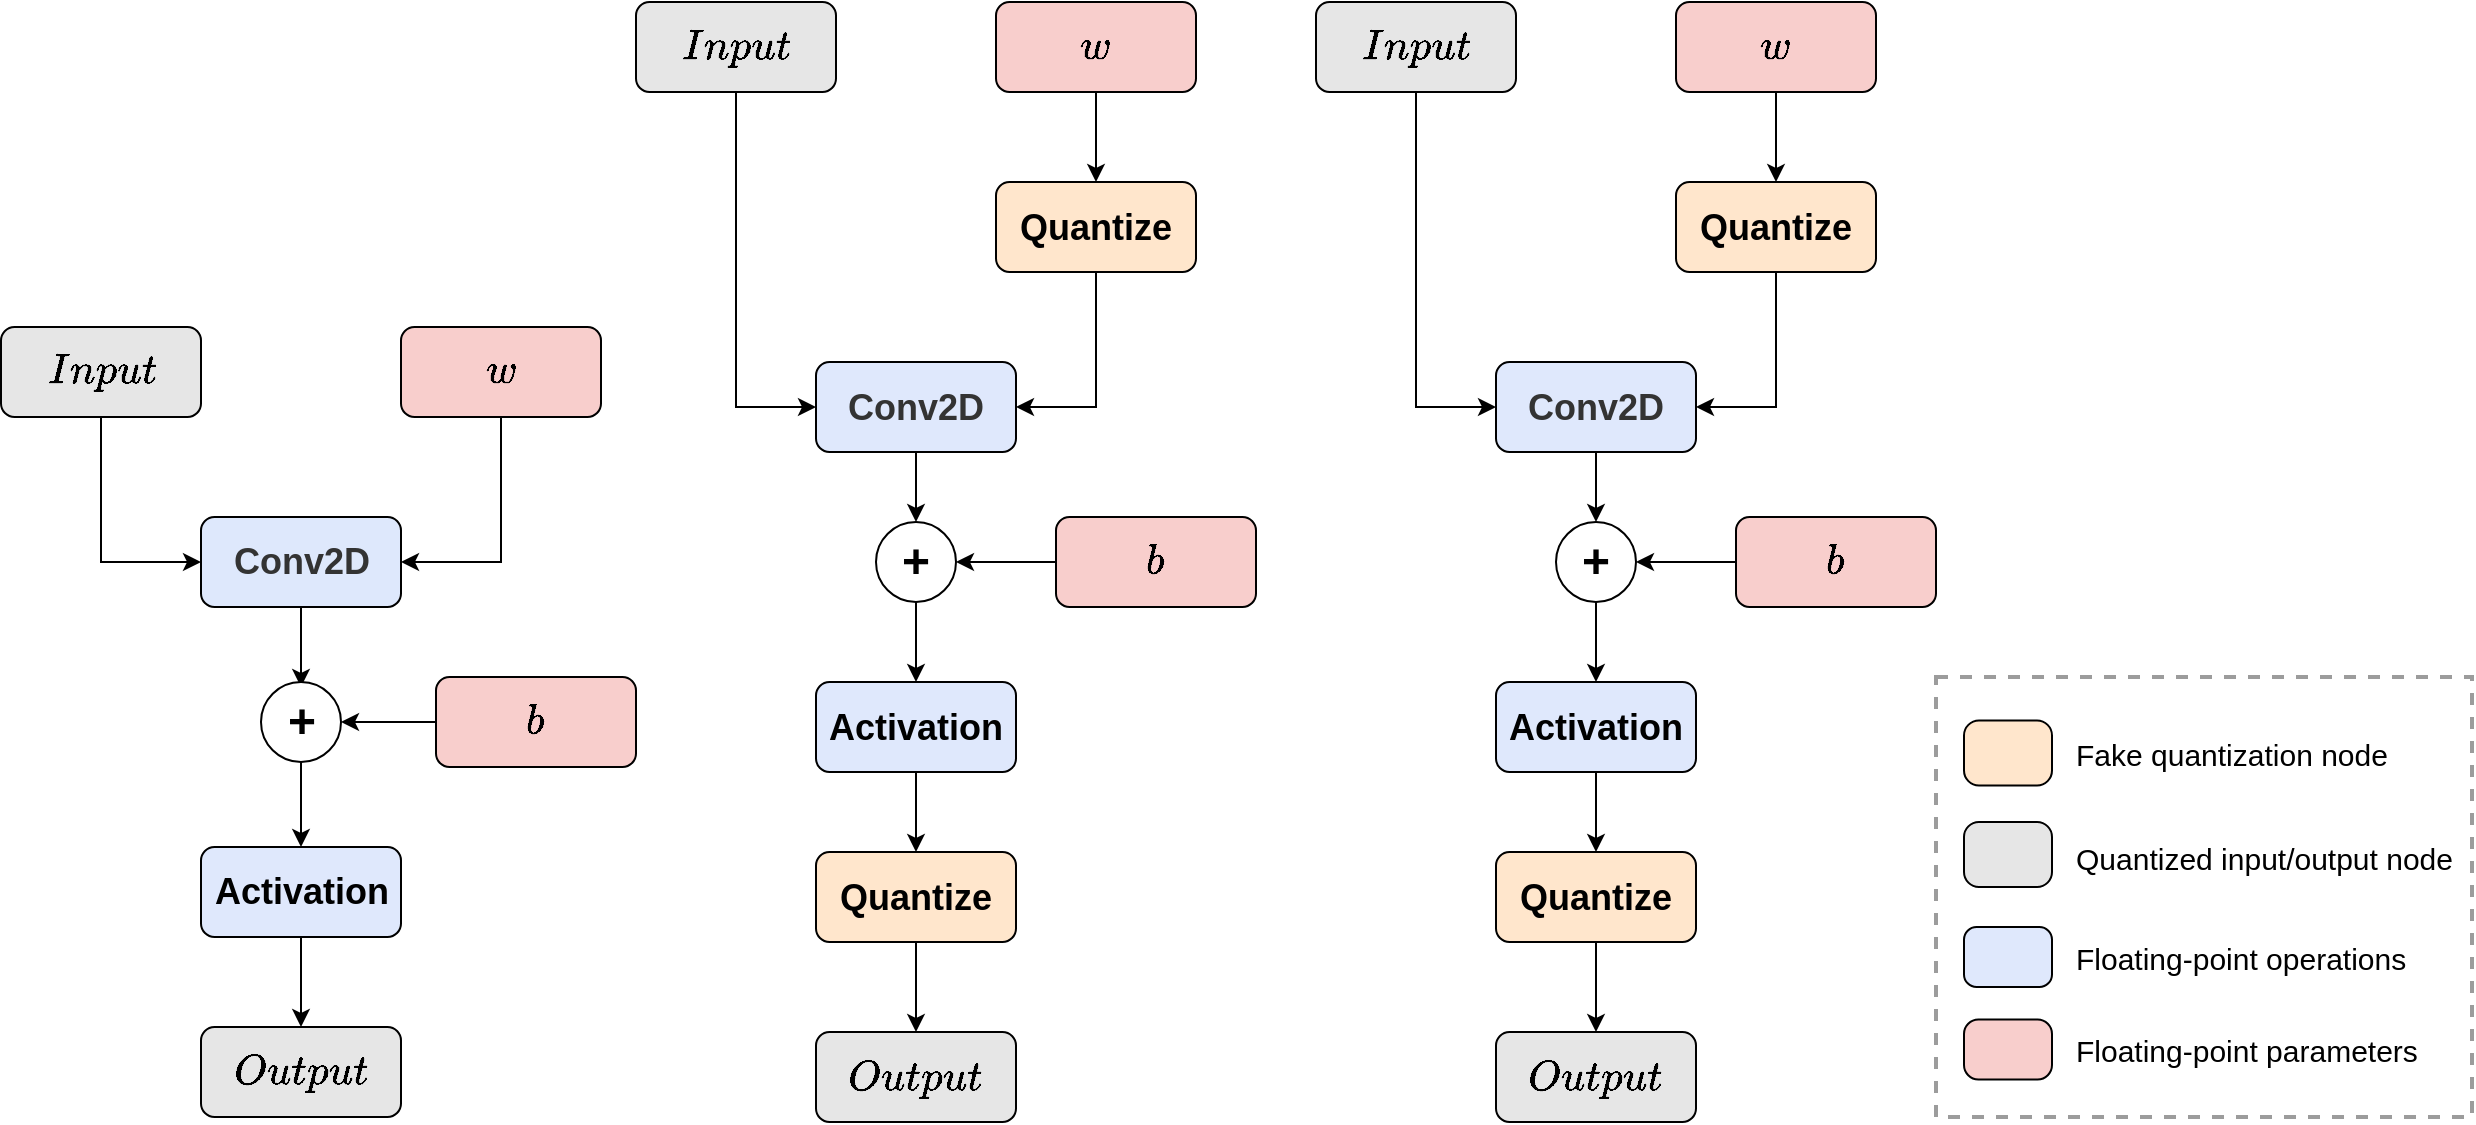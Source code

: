 <mxfile version="24.7.17" pages="3">
  <diagram name="Trang-1" id="mQSTmGKFa3K6hvDLOO5k">
    <mxGraphModel dx="662" dy="2002" grid="1" gridSize="10" guides="1" tooltips="1" connect="1" arrows="1" fold="1" page="1" pageScale="1" pageWidth="827" pageHeight="1169" math="1" shadow="0">
      <root>
        <mxCell id="0" />
        <mxCell id="1" parent="0" />
        <mxCell id="B541YuZkEUXCNfZ42pwl-1" style="edgeStyle=orthogonalEdgeStyle;rounded=0;orthogonalLoop=1;jettySize=auto;html=1;exitX=0.5;exitY=1;exitDx=0;exitDy=0;entryX=0;entryY=0.5;entryDx=0;entryDy=0;" parent="1" source="B541YuZkEUXCNfZ42pwl-2" target="B541YuZkEUXCNfZ42pwl-6" edge="1">
          <mxGeometry relative="1" as="geometry" />
        </mxCell>
        <mxCell id="B541YuZkEUXCNfZ42pwl-2" value="&lt;font style=&quot;font-size: 18px;&quot;&gt;&lt;b style=&quot;&quot;&gt;$$Input$$&lt;/b&gt;&lt;/font&gt;" style="rounded=1;whiteSpace=wrap;html=1;fillColor=#e6e6e6;strokeColor=default;fillStyle=auto;" parent="1" vertex="1">
          <mxGeometry x="1392.5" y="162.5" width="100" height="45" as="geometry" />
        </mxCell>
        <mxCell id="ODlzQm2pFSI_qhij2ZNG-2" style="edgeStyle=orthogonalEdgeStyle;rounded=0;orthogonalLoop=1;jettySize=auto;html=1;entryX=1;entryY=0.5;entryDx=0;entryDy=0;" parent="1" source="B541YuZkEUXCNfZ42pwl-4" target="ODlzQm2pFSI_qhij2ZNG-5" edge="1">
          <mxGeometry relative="1" as="geometry">
            <mxPoint x="1592.5" y="365" as="targetPoint" />
          </mxGeometry>
        </mxCell>
        <mxCell id="B541YuZkEUXCNfZ42pwl-4" value="&lt;font style=&quot;font-size: 18px;&quot;&gt;&lt;b style=&quot;&quot;&gt;$$b$$&lt;/b&gt;&lt;/font&gt;" style="rounded=1;whiteSpace=wrap;html=1;fillColor=#f8cecc;strokeColor=default;" parent="1" vertex="1">
          <mxGeometry x="1610" y="337.5" width="100" height="45" as="geometry" />
        </mxCell>
        <mxCell id="ODlzQm2pFSI_qhij2ZNG-4" style="edgeStyle=orthogonalEdgeStyle;rounded=0;orthogonalLoop=1;jettySize=auto;html=1;entryX=0.5;entryY=0;entryDx=0;entryDy=0;" parent="1" source="B541YuZkEUXCNfZ42pwl-6" edge="1">
          <mxGeometry relative="1" as="geometry">
            <mxPoint x="1542.5" y="342.5" as="targetPoint" />
          </mxGeometry>
        </mxCell>
        <mxCell id="B541YuZkEUXCNfZ42pwl-6" value="&lt;font style=&quot;font-size: 18px;&quot;&gt;&lt;b style=&quot;font-size: 18px;&quot;&gt;Conv2D&lt;/b&gt;&lt;/font&gt;" style="rounded=1;whiteSpace=wrap;html=1;fillColor=#dee8fc;fontColor=#333333;strokeColor=default;fontSize=18;" parent="1" vertex="1">
          <mxGeometry x="1492.5" y="257.5" width="100" height="45" as="geometry" />
        </mxCell>
        <mxCell id="B541YuZkEUXCNfZ42pwl-11" style="edgeStyle=orthogonalEdgeStyle;rounded=0;orthogonalLoop=1;jettySize=auto;html=1;exitX=0.5;exitY=1;exitDx=0;exitDy=0;entryX=0.5;entryY=0;entryDx=0;entryDy=0;" parent="1" source="ODlzQm2pFSI_qhij2ZNG-5" target="B541YuZkEUXCNfZ42pwl-13" edge="1">
          <mxGeometry relative="1" as="geometry">
            <mxPoint x="1542.5" y="387.5" as="sourcePoint" />
          </mxGeometry>
        </mxCell>
        <mxCell id="HYiGwvtY5jAzs9Cz53yO-7" style="edgeStyle=orthogonalEdgeStyle;rounded=0;orthogonalLoop=1;jettySize=auto;html=1;entryX=0.5;entryY=0;entryDx=0;entryDy=0;" parent="1" source="B541YuZkEUXCNfZ42pwl-13" target="HYiGwvtY5jAzs9Cz53yO-6" edge="1">
          <mxGeometry relative="1" as="geometry" />
        </mxCell>
        <mxCell id="B541YuZkEUXCNfZ42pwl-13" value="&lt;font style=&quot;font-size: 18px;&quot;&gt;&lt;b style=&quot;&quot;&gt;Activation&lt;/b&gt;&lt;/font&gt;" style="rounded=1;whiteSpace=wrap;html=1;fillColor=#dfe8fc;strokeColor=default;" parent="1" vertex="1">
          <mxGeometry x="1492.5" y="422.5" width="100" height="45" as="geometry" />
        </mxCell>
        <mxCell id="ODlzQm2pFSI_qhij2ZNG-3" style="edgeStyle=orthogonalEdgeStyle;rounded=0;orthogonalLoop=1;jettySize=auto;html=1;entryX=1;entryY=0.5;entryDx=0;entryDy=0;exitX=0.5;exitY=1;exitDx=0;exitDy=0;" parent="1" source="ODlzQm2pFSI_qhij2ZNG-1" target="B541YuZkEUXCNfZ42pwl-6" edge="1">
          <mxGeometry relative="1" as="geometry">
            <mxPoint x="1740" y="252.5" as="sourcePoint" />
          </mxGeometry>
        </mxCell>
        <mxCell id="ODlzQm2pFSI_qhij2ZNG-1" value="&lt;font style=&quot;font-size: 18px;&quot;&gt;&lt;b style=&quot;font-size: 18px;&quot;&gt;$$w$$&lt;/b&gt;&lt;/font&gt;" style="rounded=1;whiteSpace=wrap;html=1;fillColor=#f8cecc;strokeColor=default;fontSize=18;" parent="1" vertex="1">
          <mxGeometry x="1592.5" y="162.5" width="100" height="45" as="geometry" />
        </mxCell>
        <mxCell id="ODlzQm2pFSI_qhij2ZNG-5" value="&lt;font style=&quot;font-size: 24px;&quot;&gt;&lt;b&gt;+&lt;/b&gt;&lt;/font&gt;" style="ellipse;whiteSpace=wrap;html=1;aspect=fixed;" parent="1" vertex="1">
          <mxGeometry x="1522.5" y="340" width="40" height="40" as="geometry" />
        </mxCell>
        <mxCell id="ODlzQm2pFSI_qhij2ZNG-6" style="edgeStyle=orthogonalEdgeStyle;rounded=0;orthogonalLoop=1;jettySize=auto;html=1;exitX=0.5;exitY=1;exitDx=0;exitDy=0;entryX=0;entryY=0.5;entryDx=0;entryDy=0;" parent="1" source="ODlzQm2pFSI_qhij2ZNG-7" target="ODlzQm2pFSI_qhij2ZNG-18" edge="1">
          <mxGeometry relative="1" as="geometry">
            <mxPoint x="1786.5" y="182.5" as="targetPoint" />
          </mxGeometry>
        </mxCell>
        <mxCell id="ODlzQm2pFSI_qhij2ZNG-7" value="&lt;font style=&quot;font-size: 18px;&quot;&gt;&lt;b style=&quot;&quot;&gt;$$Input$$&lt;/b&gt;&lt;/font&gt;" style="rounded=1;whiteSpace=wrap;html=1;fillColor=#e6e6e6;strokeColor=default;fillStyle=auto;" parent="1" vertex="1">
          <mxGeometry x="1710" width="100" height="45" as="geometry" />
        </mxCell>
        <mxCell id="ODlzQm2pFSI_qhij2ZNG-20" style="edgeStyle=orthogonalEdgeStyle;rounded=0;orthogonalLoop=1;jettySize=auto;html=1;entryX=0.5;entryY=0;entryDx=0;entryDy=0;" parent="1" source="ODlzQm2pFSI_qhij2ZNG-15" target="ODlzQm2pFSI_qhij2ZNG-17" edge="1">
          <mxGeometry relative="1" as="geometry" />
        </mxCell>
        <mxCell id="ODlzQm2pFSI_qhij2ZNG-15" value="&lt;font style=&quot;font-size: 18px;&quot;&gt;&lt;b style=&quot;font-size: 18px;&quot;&gt;$$w$$&lt;/b&gt;&lt;/font&gt;" style="rounded=1;whiteSpace=wrap;html=1;fillColor=#f8cecc;strokeColor=default;fontSize=18;" parent="1" vertex="1">
          <mxGeometry x="1890" width="100" height="45" as="geometry" />
        </mxCell>
        <mxCell id="ODlzQm2pFSI_qhij2ZNG-19" style="edgeStyle=orthogonalEdgeStyle;rounded=0;orthogonalLoop=1;jettySize=auto;html=1;entryX=1;entryY=0.5;entryDx=0;entryDy=0;exitX=0.5;exitY=1;exitDx=0;exitDy=0;" parent="1" source="ODlzQm2pFSI_qhij2ZNG-17" target="ODlzQm2pFSI_qhij2ZNG-18" edge="1">
          <mxGeometry relative="1" as="geometry">
            <mxPoint x="1990" y="230" as="sourcePoint" />
          </mxGeometry>
        </mxCell>
        <mxCell id="ODlzQm2pFSI_qhij2ZNG-17" value="&lt;font style=&quot;font-size: 18px;&quot;&gt;&lt;b style=&quot;&quot;&gt;Quantize&lt;/b&gt;&lt;/font&gt;" style="rounded=1;whiteSpace=wrap;html=1;fillColor=#ffe6cc;strokeColor=default;" parent="1" vertex="1">
          <mxGeometry x="1890" y="90" width="100" height="45" as="geometry" />
        </mxCell>
        <mxCell id="yyQcOYLkuWjMmnciM_Pz-1" style="edgeStyle=orthogonalEdgeStyle;rounded=0;orthogonalLoop=1;jettySize=auto;html=1;entryX=0.5;entryY=0;entryDx=0;entryDy=0;" edge="1" parent="1" source="ODlzQm2pFSI_qhij2ZNG-18" target="HYiGwvtY5jAzs9Cz53yO-2">
          <mxGeometry relative="1" as="geometry" />
        </mxCell>
        <mxCell id="ODlzQm2pFSI_qhij2ZNG-18" value="&lt;font style=&quot;font-size: 18px;&quot;&gt;&lt;b style=&quot;font-size: 18px;&quot;&gt;Conv2D&lt;/b&gt;&lt;/font&gt;" style="rounded=1;whiteSpace=wrap;html=1;fillColor=#dfe8fc;fontColor=#333333;strokeColor=default;fontSize=18;" parent="1" vertex="1">
          <mxGeometry x="1800" y="180" width="100" height="45" as="geometry" />
        </mxCell>
        <mxCell id="yyQcOYLkuWjMmnciM_Pz-5" style="edgeStyle=orthogonalEdgeStyle;rounded=0;orthogonalLoop=1;jettySize=auto;html=1;entryX=1;entryY=0.5;entryDx=0;entryDy=0;" edge="1" parent="1" source="HYiGwvtY5jAzs9Cz53yO-1" target="HYiGwvtY5jAzs9Cz53yO-2">
          <mxGeometry relative="1" as="geometry" />
        </mxCell>
        <mxCell id="HYiGwvtY5jAzs9Cz53yO-1" value="&lt;font style=&quot;font-size: 18px;&quot;&gt;&lt;b style=&quot;&quot;&gt;$$b$$&lt;/b&gt;&lt;/font&gt;" style="rounded=1;whiteSpace=wrap;html=1;fillColor=#f8cecc;strokeColor=default;" parent="1" vertex="1">
          <mxGeometry x="1920" y="257.5" width="100" height="45" as="geometry" />
        </mxCell>
        <mxCell id="HYiGwvtY5jAzs9Cz53yO-9" style="edgeStyle=orthogonalEdgeStyle;rounded=0;orthogonalLoop=1;jettySize=auto;html=1;" parent="1" source="HYiGwvtY5jAzs9Cz53yO-2" target="HYiGwvtY5jAzs9Cz53yO-8" edge="1">
          <mxGeometry relative="1" as="geometry" />
        </mxCell>
        <mxCell id="HYiGwvtY5jAzs9Cz53yO-2" value="&lt;font style=&quot;font-size: 24px;&quot;&gt;&lt;b&gt;+&lt;/b&gt;&lt;/font&gt;" style="ellipse;whiteSpace=wrap;html=1;aspect=fixed;" parent="1" vertex="1">
          <mxGeometry x="1830" y="260" width="40" height="40" as="geometry" />
        </mxCell>
        <mxCell id="HYiGwvtY5jAzs9Cz53yO-6" value="&lt;font style=&quot;font-size: 18px;&quot;&gt;&lt;b style=&quot;&quot;&gt;$$Output$$&lt;/b&gt;&lt;/font&gt;" style="rounded=1;whiteSpace=wrap;html=1;fillColor=#e6e6e6;" parent="1" vertex="1">
          <mxGeometry x="1492.5" y="512.5" width="100" height="45" as="geometry" />
        </mxCell>
        <mxCell id="HYiGwvtY5jAzs9Cz53yO-11" style="edgeStyle=orthogonalEdgeStyle;rounded=0;orthogonalLoop=1;jettySize=auto;html=1;entryX=0.5;entryY=0;entryDx=0;entryDy=0;" parent="1" source="HYiGwvtY5jAzs9Cz53yO-8" target="HYiGwvtY5jAzs9Cz53yO-15" edge="1">
          <mxGeometry relative="1" as="geometry">
            <mxPoint x="1850" y="420" as="targetPoint" />
          </mxGeometry>
        </mxCell>
        <mxCell id="HYiGwvtY5jAzs9Cz53yO-8" value="&lt;font style=&quot;font-size: 18px;&quot;&gt;&lt;b style=&quot;&quot;&gt;Activation&lt;/b&gt;&lt;/font&gt;" style="rounded=1;whiteSpace=wrap;html=1;fillColor=#dfe8fc;strokeColor=default;" parent="1" vertex="1">
          <mxGeometry x="1800" y="340" width="100" height="45" as="geometry" />
        </mxCell>
        <mxCell id="HYiGwvtY5jAzs9Cz53yO-16" style="edgeStyle=orthogonalEdgeStyle;rounded=0;orthogonalLoop=1;jettySize=auto;html=1;entryX=0.5;entryY=0;entryDx=0;entryDy=0;" parent="1" source="HYiGwvtY5jAzs9Cz53yO-15" target="HYiGwvtY5jAzs9Cz53yO-26" edge="1">
          <mxGeometry relative="1" as="geometry">
            <mxPoint x="1850.0" y="510" as="targetPoint" />
          </mxGeometry>
        </mxCell>
        <mxCell id="HYiGwvtY5jAzs9Cz53yO-15" value="&lt;font style=&quot;font-size: 18px;&quot;&gt;&lt;b style=&quot;&quot;&gt;Quantize&lt;/b&gt;&lt;/font&gt;" style="rounded=1;whiteSpace=wrap;html=1;fillColor=#ffe6cc;strokeColor=default;" parent="1" vertex="1">
          <mxGeometry x="1800" y="425" width="100" height="45" as="geometry" />
        </mxCell>
        <mxCell id="HYiGwvtY5jAzs9Cz53yO-17" value="" style="rounded=0;whiteSpace=wrap;html=1;strokeWidth=2;dashed=1;strokeColor=#9C9C9C;" parent="1" vertex="1">
          <mxGeometry x="2360" y="337.5" width="268" height="220" as="geometry" />
        </mxCell>
        <mxCell id="HYiGwvtY5jAzs9Cz53yO-22" value="" style="rounded=1;whiteSpace=wrap;html=1;fillColor=#f8cecc;strokeColor=default;arcSize=24;" parent="1" vertex="1">
          <mxGeometry x="2374" y="508.75" width="44" height="30" as="geometry" />
        </mxCell>
        <mxCell id="HYiGwvtY5jAzs9Cz53yO-23" value="" style="rounded=1;whiteSpace=wrap;html=1;fillColor=#dfe8fc;strokeColor=default;arcSize=21;" parent="1" vertex="1">
          <mxGeometry x="2374" y="462.5" width="44" height="30" as="geometry" />
        </mxCell>
        <mxCell id="HYiGwvtY5jAzs9Cz53yO-24" value="" style="rounded=1;whiteSpace=wrap;html=1;fillColor=#e6e6e6;arcSize=23;" parent="1" vertex="1">
          <mxGeometry x="2374" y="410" width="44" height="32.5" as="geometry" />
        </mxCell>
        <mxCell id="HYiGwvtY5jAzs9Cz53yO-25" value="" style="rounded=1;whiteSpace=wrap;html=1;fillColor=#ffe6cc;strokeColor=default;arcSize=23;" parent="1" vertex="1">
          <mxGeometry x="2374" y="359.25" width="44" height="32.5" as="geometry" />
        </mxCell>
        <mxCell id="HYiGwvtY5jAzs9Cz53yO-26" value="&lt;font style=&quot;font-size: 18px;&quot;&gt;&lt;b style=&quot;&quot;&gt;$$Output$$&lt;/b&gt;&lt;/font&gt;" style="rounded=1;whiteSpace=wrap;html=1;fillColor=#e6e6e6;" parent="1" vertex="1">
          <mxGeometry x="1800" y="515" width="100" height="45" as="geometry" />
        </mxCell>
        <mxCell id="HYiGwvtY5jAzs9Cz53yO-28" value="&lt;font style=&quot;font-size: 15px;&quot;&gt;Fake quantization node&lt;/font&gt;" style="text;html=1;align=left;verticalAlign=middle;whiteSpace=wrap;rounded=0;" parent="1" vertex="1">
          <mxGeometry x="2428" y="360.5" width="198" height="30" as="geometry" />
        </mxCell>
        <mxCell id="HYiGwvtY5jAzs9Cz53yO-29" value="&lt;font style=&quot;font-size: 15px;&quot;&gt;Quantized input/output node&lt;/font&gt;" style="text;html=1;align=left;verticalAlign=middle;whiteSpace=wrap;rounded=0;" parent="1" vertex="1">
          <mxGeometry x="2428" y="412.5" width="198" height="30" as="geometry" />
        </mxCell>
        <mxCell id="HYiGwvtY5jAzs9Cz53yO-30" value="&lt;font style=&quot;font-size: 15px;&quot;&gt;Floating-point operations&lt;/font&gt;" style="text;html=1;align=left;verticalAlign=middle;whiteSpace=wrap;rounded=0;" parent="1" vertex="1">
          <mxGeometry x="2428" y="462.5" width="198" height="30" as="geometry" />
        </mxCell>
        <mxCell id="HYiGwvtY5jAzs9Cz53yO-31" value="&lt;font style=&quot;font-size: 15px;&quot;&gt;Floating-point parameters&lt;/font&gt;" style="text;html=1;align=left;verticalAlign=middle;whiteSpace=wrap;rounded=0;" parent="1" vertex="1">
          <mxGeometry x="2428" y="508.75" width="198" height="30" as="geometry" />
        </mxCell>
        <mxCell id="yyQcOYLkuWjMmnciM_Pz-6" style="edgeStyle=orthogonalEdgeStyle;rounded=0;orthogonalLoop=1;jettySize=auto;html=1;exitX=0.5;exitY=1;exitDx=0;exitDy=0;entryX=0;entryY=0.5;entryDx=0;entryDy=0;" edge="1" parent="1" source="yyQcOYLkuWjMmnciM_Pz-7" target="yyQcOYLkuWjMmnciM_Pz-13">
          <mxGeometry relative="1" as="geometry">
            <mxPoint x="2126.5" y="182.5" as="targetPoint" />
          </mxGeometry>
        </mxCell>
        <mxCell id="yyQcOYLkuWjMmnciM_Pz-7" value="&lt;font style=&quot;font-size: 18px;&quot;&gt;&lt;b style=&quot;&quot;&gt;$$Input$$&lt;/b&gt;&lt;/font&gt;" style="rounded=1;whiteSpace=wrap;html=1;fillColor=#e6e6e6;strokeColor=default;fillStyle=auto;" vertex="1" parent="1">
          <mxGeometry x="2050" width="100" height="45" as="geometry" />
        </mxCell>
        <mxCell id="yyQcOYLkuWjMmnciM_Pz-8" style="edgeStyle=orthogonalEdgeStyle;rounded=0;orthogonalLoop=1;jettySize=auto;html=1;entryX=0.5;entryY=0;entryDx=0;entryDy=0;" edge="1" parent="1" source="yyQcOYLkuWjMmnciM_Pz-9" target="yyQcOYLkuWjMmnciM_Pz-11">
          <mxGeometry relative="1" as="geometry" />
        </mxCell>
        <mxCell id="yyQcOYLkuWjMmnciM_Pz-9" value="&lt;font style=&quot;font-size: 18px;&quot;&gt;&lt;b style=&quot;font-size: 18px;&quot;&gt;$$w$$&lt;/b&gt;&lt;/font&gt;" style="rounded=1;whiteSpace=wrap;html=1;fillColor=#f8cecc;strokeColor=default;fontSize=18;" vertex="1" parent="1">
          <mxGeometry x="2230" width="100" height="45" as="geometry" />
        </mxCell>
        <mxCell id="yyQcOYLkuWjMmnciM_Pz-10" style="edgeStyle=orthogonalEdgeStyle;rounded=0;orthogonalLoop=1;jettySize=auto;html=1;entryX=1;entryY=0.5;entryDx=0;entryDy=0;exitX=0.5;exitY=1;exitDx=0;exitDy=0;" edge="1" parent="1" source="yyQcOYLkuWjMmnciM_Pz-11" target="yyQcOYLkuWjMmnciM_Pz-13">
          <mxGeometry relative="1" as="geometry">
            <mxPoint x="2330" y="230" as="sourcePoint" />
          </mxGeometry>
        </mxCell>
        <mxCell id="yyQcOYLkuWjMmnciM_Pz-11" value="&lt;font style=&quot;font-size: 18px;&quot;&gt;&lt;b style=&quot;&quot;&gt;Quantize&lt;/b&gt;&lt;/font&gt;" style="rounded=1;whiteSpace=wrap;html=1;fillColor=#ffe6cc;strokeColor=default;" vertex="1" parent="1">
          <mxGeometry x="2230" y="90" width="100" height="45" as="geometry" />
        </mxCell>
        <mxCell id="yyQcOYLkuWjMmnciM_Pz-12" style="edgeStyle=orthogonalEdgeStyle;rounded=0;orthogonalLoop=1;jettySize=auto;html=1;entryX=0.5;entryY=0;entryDx=0;entryDy=0;" edge="1" parent="1" source="yyQcOYLkuWjMmnciM_Pz-13" target="yyQcOYLkuWjMmnciM_Pz-17">
          <mxGeometry relative="1" as="geometry" />
        </mxCell>
        <mxCell id="yyQcOYLkuWjMmnciM_Pz-13" value="&lt;font style=&quot;font-size: 18px;&quot;&gt;&lt;b style=&quot;font-size: 18px;&quot;&gt;Conv2D&lt;/b&gt;&lt;/font&gt;" style="rounded=1;whiteSpace=wrap;html=1;fillColor=#dfe8fc;fontColor=#333333;strokeColor=default;fontSize=18;" vertex="1" parent="1">
          <mxGeometry x="2140" y="180" width="100" height="45" as="geometry" />
        </mxCell>
        <mxCell id="yyQcOYLkuWjMmnciM_Pz-14" style="edgeStyle=orthogonalEdgeStyle;rounded=0;orthogonalLoop=1;jettySize=auto;html=1;entryX=1;entryY=0.5;entryDx=0;entryDy=0;" edge="1" parent="1" source="yyQcOYLkuWjMmnciM_Pz-15" target="yyQcOYLkuWjMmnciM_Pz-17">
          <mxGeometry relative="1" as="geometry" />
        </mxCell>
        <mxCell id="yyQcOYLkuWjMmnciM_Pz-15" value="&lt;font style=&quot;font-size: 18px;&quot;&gt;&lt;b style=&quot;&quot;&gt;$$b$$&lt;/b&gt;&lt;/font&gt;" style="rounded=1;whiteSpace=wrap;html=1;fillColor=#f8cecc;strokeColor=default;" vertex="1" parent="1">
          <mxGeometry x="2260" y="257.5" width="100" height="45" as="geometry" />
        </mxCell>
        <mxCell id="yyQcOYLkuWjMmnciM_Pz-16" style="edgeStyle=orthogonalEdgeStyle;rounded=0;orthogonalLoop=1;jettySize=auto;html=1;" edge="1" parent="1" source="yyQcOYLkuWjMmnciM_Pz-17" target="yyQcOYLkuWjMmnciM_Pz-19">
          <mxGeometry relative="1" as="geometry" />
        </mxCell>
        <mxCell id="yyQcOYLkuWjMmnciM_Pz-17" value="&lt;font style=&quot;font-size: 24px;&quot;&gt;&lt;b&gt;+&lt;/b&gt;&lt;/font&gt;" style="ellipse;whiteSpace=wrap;html=1;aspect=fixed;" vertex="1" parent="1">
          <mxGeometry x="2170" y="260" width="40" height="40" as="geometry" />
        </mxCell>
        <mxCell id="yyQcOYLkuWjMmnciM_Pz-18" style="edgeStyle=orthogonalEdgeStyle;rounded=0;orthogonalLoop=1;jettySize=auto;html=1;entryX=0.5;entryY=0;entryDx=0;entryDy=0;" edge="1" parent="1" source="yyQcOYLkuWjMmnciM_Pz-19" target="yyQcOYLkuWjMmnciM_Pz-21">
          <mxGeometry relative="1" as="geometry">
            <mxPoint x="2190" y="420" as="targetPoint" />
          </mxGeometry>
        </mxCell>
        <mxCell id="yyQcOYLkuWjMmnciM_Pz-19" value="&lt;font style=&quot;font-size: 18px;&quot;&gt;&lt;b style=&quot;&quot;&gt;Activation&lt;/b&gt;&lt;/font&gt;" style="rounded=1;whiteSpace=wrap;html=1;fillColor=#dfe8fc;strokeColor=default;" vertex="1" parent="1">
          <mxGeometry x="2140" y="340" width="100" height="45" as="geometry" />
        </mxCell>
        <mxCell id="yyQcOYLkuWjMmnciM_Pz-20" style="edgeStyle=orthogonalEdgeStyle;rounded=0;orthogonalLoop=1;jettySize=auto;html=1;entryX=0.5;entryY=0;entryDx=0;entryDy=0;" edge="1" parent="1" source="yyQcOYLkuWjMmnciM_Pz-21" target="yyQcOYLkuWjMmnciM_Pz-22">
          <mxGeometry relative="1" as="geometry">
            <mxPoint x="2190" y="510" as="targetPoint" />
          </mxGeometry>
        </mxCell>
        <mxCell id="yyQcOYLkuWjMmnciM_Pz-21" value="&lt;font style=&quot;font-size: 18px;&quot;&gt;&lt;b style=&quot;&quot;&gt;Quantize&lt;/b&gt;&lt;/font&gt;" style="rounded=1;whiteSpace=wrap;html=1;fillColor=#ffe6cc;strokeColor=default;" vertex="1" parent="1">
          <mxGeometry x="2140" y="425" width="100" height="45" as="geometry" />
        </mxCell>
        <mxCell id="yyQcOYLkuWjMmnciM_Pz-22" value="&lt;font style=&quot;font-size: 18px;&quot;&gt;&lt;b style=&quot;&quot;&gt;$$Output$$&lt;/b&gt;&lt;/font&gt;" style="rounded=1;whiteSpace=wrap;html=1;fillColor=#e6e6e6;" vertex="1" parent="1">
          <mxGeometry x="2140" y="515" width="100" height="45" as="geometry" />
        </mxCell>
      </root>
    </mxGraphModel>
  </diagram>
  <diagram id="jeKjxFqBLcCtOtR5zGVu" name="Page-2">
    <mxGraphModel dx="192" dy="583" grid="1" gridSize="10" guides="1" tooltips="1" connect="1" arrows="1" fold="1" page="1" pageScale="1" pageWidth="850" pageHeight="1100" math="1" shadow="0">
      <root>
        <mxCell id="0" />
        <mxCell id="1" parent="0" />
        <mxCell id="RKzKLhZImWJ3u_-ny9YQ-43" value="" style="rounded=0;whiteSpace=wrap;html=1;dashed=1;strokeWidth=1.5;" parent="1" vertex="1">
          <mxGeometry x="1006" y="639" width="670" height="50" as="geometry" />
        </mxCell>
        <mxCell id="RKzKLhZImWJ3u_-ny9YQ-14" value="" style="rounded=1;whiteSpace=wrap;html=1;fillColor=#dce8fc;strokeColor=#000000;" parent="1" vertex="1">
          <mxGeometry x="1026" y="235" width="150" height="215" as="geometry" />
        </mxCell>
        <mxCell id="RKzKLhZImWJ3u_-ny9YQ-8" style="edgeStyle=orthogonalEdgeStyle;rounded=0;orthogonalLoop=1;jettySize=auto;html=1;exitX=0.5;exitY=1;exitDx=0;exitDy=0;entryX=0.5;entryY=0;entryDx=0;entryDy=0;" parent="1" source="RKzKLhZImWJ3u_-ny9YQ-1" target="RKzKLhZImWJ3u_-ny9YQ-2" edge="1">
          <mxGeometry relative="1" as="geometry" />
        </mxCell>
        <mxCell id="RKzKLhZImWJ3u_-ny9YQ-1" value="&lt;font style=&quot;font-size: 18px;&quot;&gt;&lt;b style=&quot;&quot;&gt;$$Input_1$$&lt;/b&gt;&lt;/font&gt;" style="rounded=1;whiteSpace=wrap;html=1;fillColor=#e6e6e6;strokeColor=#36393d;" parent="1" vertex="1">
          <mxGeometry x="1056" y="170" width="100" height="45" as="geometry" />
        </mxCell>
        <mxCell id="RKzKLhZImWJ3u_-ny9YQ-9" style="edgeStyle=orthogonalEdgeStyle;rounded=0;orthogonalLoop=1;jettySize=auto;html=1;exitX=0.5;exitY=1;exitDx=0;exitDy=0;entryX=0.5;entryY=0;entryDx=0;entryDy=0;" parent="1" source="RKzKLhZImWJ3u_-ny9YQ-2" target="RKzKLhZImWJ3u_-ny9YQ-3" edge="1">
          <mxGeometry relative="1" as="geometry" />
        </mxCell>
        <mxCell id="RKzKLhZImWJ3u_-ny9YQ-2" value="&lt;font style=&quot;font-size: 18px;&quot;&gt;&lt;b style=&quot;font-size: 18px;&quot;&gt;Conv2D&lt;/b&gt;&lt;/font&gt;" style="rounded=1;whiteSpace=wrap;html=1;fillColor=#f9f7ed;strokeColor=default;fontSize=18;" parent="1" vertex="1">
          <mxGeometry x="1056" y="250" width="100" height="45" as="geometry" />
        </mxCell>
        <mxCell id="RKzKLhZImWJ3u_-ny9YQ-10" style="edgeStyle=orthogonalEdgeStyle;rounded=0;orthogonalLoop=1;jettySize=auto;html=1;exitX=0.5;exitY=1;exitDx=0;exitDy=0;entryX=0.5;entryY=0;entryDx=0;entryDy=0;" parent="1" source="RKzKLhZImWJ3u_-ny9YQ-3" target="RKzKLhZImWJ3u_-ny9YQ-4" edge="1">
          <mxGeometry relative="1" as="geometry" />
        </mxCell>
        <mxCell id="RKzKLhZImWJ3u_-ny9YQ-3" value="&lt;font style=&quot;font-size: 18px;&quot;&gt;&lt;b style=&quot;font-size: 18px;&quot;&gt;BatchNorm&lt;/b&gt;&lt;/font&gt;" style="rounded=1;whiteSpace=wrap;html=1;fillColor=#FFEAE3;strokeColor=default;fontSize=18;" parent="1" vertex="1">
          <mxGeometry x="1056" y="320" width="100" height="45" as="geometry" />
        </mxCell>
        <mxCell id="RKzKLhZImWJ3u_-ny9YQ-46" style="edgeStyle=orthogonalEdgeStyle;rounded=0;orthogonalLoop=1;jettySize=auto;html=1;exitX=0.5;exitY=1;exitDx=0;exitDy=0;entryX=0;entryY=0.5;entryDx=0;entryDy=0;" parent="1" source="RKzKLhZImWJ3u_-ny9YQ-4" target="RKzKLhZImWJ3u_-ny9YQ-44" edge="1">
          <mxGeometry relative="1" as="geometry" />
        </mxCell>
        <mxCell id="RKzKLhZImWJ3u_-ny9YQ-4" value="&lt;font style=&quot;font-size: 18px;&quot;&gt;&lt;b style=&quot;font-size: 18px;&quot;&gt;Relu&lt;/b&gt;&lt;/font&gt;" style="rounded=1;whiteSpace=wrap;html=1;fillColor=#EBFFF8;strokeColor=default;fontSize=18;" parent="1" vertex="1">
          <mxGeometry x="1056" y="390" width="100" height="45" as="geometry" />
        </mxCell>
        <mxCell id="RKzKLhZImWJ3u_-ny9YQ-47" style="edgeStyle=orthogonalEdgeStyle;rounded=0;orthogonalLoop=1;jettySize=auto;html=1;exitX=0.5;exitY=1;exitDx=0;exitDy=0;entryX=1;entryY=0.5;entryDx=0;entryDy=0;" parent="1" source="RKzKLhZImWJ3u_-ny9YQ-7" target="RKzKLhZImWJ3u_-ny9YQ-44" edge="1">
          <mxGeometry relative="1" as="geometry" />
        </mxCell>
        <mxCell id="RKzKLhZImWJ3u_-ny9YQ-7" value="&lt;font style=&quot;font-size: 18px;&quot;&gt;&lt;b style=&quot;&quot;&gt;$$Input_2$$&lt;/b&gt;&lt;/font&gt;" style="rounded=1;whiteSpace=wrap;html=1;fillColor=#e6e6e6;" parent="1" vertex="1">
          <mxGeometry x="1225" y="170" width="100" height="45" as="geometry" />
        </mxCell>
        <mxCell id="RKzKLhZImWJ3u_-ny9YQ-13" value="&lt;font style=&quot;font-size: 18px;&quot;&gt;&lt;b style=&quot;&quot;&gt;$$Output$$&lt;/b&gt;&lt;/font&gt;" style="rounded=1;whiteSpace=wrap;html=1;fillColor=#E6E6E6;strokeColor=default;" parent="1" vertex="1">
          <mxGeometry x="1140" y="550" width="100" height="45" as="geometry" />
        </mxCell>
        <mxCell id="RKzKLhZImWJ3u_-ny9YQ-23" style="edgeStyle=orthogonalEdgeStyle;rounded=0;orthogonalLoop=1;jettySize=auto;html=1;exitX=0.5;exitY=1;exitDx=0;exitDy=0;entryX=0.5;entryY=0;entryDx=0;entryDy=0;" parent="1" source="RKzKLhZImWJ3u_-ny9YQ-15" target="RKzKLhZImWJ3u_-ny9YQ-18" edge="1">
          <mxGeometry relative="1" as="geometry" />
        </mxCell>
        <mxCell id="RKzKLhZImWJ3u_-ny9YQ-15" value="&lt;font style=&quot;font-size: 18px;&quot;&gt;&lt;b style=&quot;&quot;&gt;$$Input_1$$&lt;/b&gt;&lt;/font&gt;" style="rounded=1;whiteSpace=wrap;html=1;fillColor=#e6e6e6;strokeColor=default;fillStyle=auto;" parent="1" vertex="1">
          <mxGeometry x="1406" y="170" width="100" height="45" as="geometry" />
        </mxCell>
        <mxCell id="RKzKLhZImWJ3u_-ny9YQ-25" style="edgeStyle=orthogonalEdgeStyle;rounded=0;orthogonalLoop=1;jettySize=auto;html=1;exitX=0.5;exitY=1;exitDx=0;exitDy=0;entryX=0.5;entryY=0;entryDx=0;entryDy=0;" parent="1" source="RKzKLhZImWJ3u_-ny9YQ-16" target="RKzKLhZImWJ3u_-ny9YQ-20" edge="1">
          <mxGeometry relative="1" as="geometry" />
        </mxCell>
        <mxCell id="RKzKLhZImWJ3u_-ny9YQ-16" value="&lt;font style=&quot;font-size: 18px;&quot;&gt;&lt;b style=&quot;&quot;&gt;$$Input_2$$&lt;/b&gt;&lt;/font&gt;" style="rounded=1;whiteSpace=wrap;html=1;fillColor=#e6e6e6;" parent="1" vertex="1">
          <mxGeometry x="1556" y="170" width="100" height="45" as="geometry" />
        </mxCell>
        <mxCell id="RKzKLhZImWJ3u_-ny9YQ-24" style="edgeStyle=orthogonalEdgeStyle;rounded=0;orthogonalLoop=1;jettySize=auto;html=1;exitX=0.5;exitY=1;exitDx=0;exitDy=0;entryX=0.5;entryY=0;entryDx=0;entryDy=0;" parent="1" source="RKzKLhZImWJ3u_-ny9YQ-18" target="RKzKLhZImWJ3u_-ny9YQ-19" edge="1">
          <mxGeometry relative="1" as="geometry" />
        </mxCell>
        <mxCell id="RKzKLhZImWJ3u_-ny9YQ-18" value="&lt;font style=&quot;font-size: 18px;&quot;&gt;&lt;b style=&quot;font-size: 18px;&quot;&gt;CvBNRelu&lt;/b&gt;&lt;/font&gt;" style="rounded=1;whiteSpace=wrap;html=1;fillColor=#dee8fc;fontColor=#333333;strokeColor=default;fontSize=18;" parent="1" vertex="1">
          <mxGeometry x="1406" y="260" width="100" height="45" as="geometry" />
        </mxCell>
        <mxCell id="AnSSPBnwZAtThqySYZZ1-4" style="edgeStyle=orthogonalEdgeStyle;rounded=0;orthogonalLoop=1;jettySize=auto;html=1;exitX=0.5;exitY=1;exitDx=0;exitDy=0;entryX=0;entryY=0.5;entryDx=0;entryDy=0;" parent="1" source="RKzKLhZImWJ3u_-ny9YQ-19" target="AnSSPBnwZAtThqySYZZ1-1" edge="1">
          <mxGeometry relative="1" as="geometry" />
        </mxCell>
        <mxCell id="RKzKLhZImWJ3u_-ny9YQ-19" value="&lt;font style=&quot;font-size: 18px;&quot;&gt;&lt;b style=&quot;font-size: 18px;&quot;&gt;Quant&lt;/b&gt;&lt;/font&gt;" style="rounded=1;whiteSpace=wrap;html=1;fillColor=#FFDFD1;strokeColor=default;fontSize=18;" parent="1" vertex="1">
          <mxGeometry x="1406" y="340" width="100" height="45" as="geometry" />
        </mxCell>
        <mxCell id="AnSSPBnwZAtThqySYZZ1-5" style="edgeStyle=orthogonalEdgeStyle;rounded=0;orthogonalLoop=1;jettySize=auto;html=1;exitX=0.5;exitY=1;exitDx=0;exitDy=0;entryX=1;entryY=0.5;entryDx=0;entryDy=0;" parent="1" source="RKzKLhZImWJ3u_-ny9YQ-20" target="AnSSPBnwZAtThqySYZZ1-1" edge="1">
          <mxGeometry relative="1" as="geometry" />
        </mxCell>
        <mxCell id="RKzKLhZImWJ3u_-ny9YQ-20" value="&lt;font style=&quot;font-size: 18px;&quot;&gt;&lt;b style=&quot;font-size: 18px;&quot;&gt;Quant&lt;/b&gt;&lt;/font&gt;" style="rounded=1;whiteSpace=wrap;html=1;fillColor=#FFDFD1;strokeColor=default;fontSize=18;" parent="1" vertex="1">
          <mxGeometry x="1556" y="340" width="100" height="45" as="geometry" />
        </mxCell>
        <mxCell id="RKzKLhZImWJ3u_-ny9YQ-32" style="edgeStyle=orthogonalEdgeStyle;rounded=0;orthogonalLoop=1;jettySize=auto;html=1;exitX=0.5;exitY=1;exitDx=0;exitDy=0;entryX=0.5;entryY=0;entryDx=0;entryDy=0;" parent="1" source="RKzKLhZImWJ3u_-ny9YQ-28" target="RKzKLhZImWJ3u_-ny9YQ-31" edge="1">
          <mxGeometry relative="1" as="geometry" />
        </mxCell>
        <mxCell id="RKzKLhZImWJ3u_-ny9YQ-28" value="&lt;font style=&quot;font-size: 18px;&quot;&gt;&lt;b style=&quot;font-size: 18px;&quot;&gt;DeQuant&lt;/b&gt;&lt;/font&gt;" style="rounded=1;whiteSpace=wrap;html=1;fillColor=#FFF6E6;strokeColor=default;fontSize=18;" parent="1" vertex="1">
          <mxGeometry x="1482.5" y="480" width="100" height="45" as="geometry" />
        </mxCell>
        <mxCell id="RKzKLhZImWJ3u_-ny9YQ-31" value="&lt;font style=&quot;font-size: 18px;&quot;&gt;&lt;b style=&quot;&quot;&gt;$$Output$$&lt;/b&gt;&lt;/font&gt;" style="rounded=1;whiteSpace=wrap;html=1;fillColor=#e6e6e6;" parent="1" vertex="1">
          <mxGeometry x="1482.5" y="550" width="100" height="45" as="geometry" />
        </mxCell>
        <mxCell id="RKzKLhZImWJ3u_-ny9YQ-33" value="&lt;font style=&quot;font-size: 14px;&quot;&gt;&lt;b&gt;CvBNRelu&lt;/b&gt;&lt;/font&gt;" style="text;html=1;align=center;verticalAlign=middle;whiteSpace=wrap;rounded=0;rotation=-90;" parent="1" vertex="1">
          <mxGeometry x="1006" y="327.5" width="60" height="30" as="geometry" />
        </mxCell>
        <mxCell id="RKzKLhZImWJ3u_-ny9YQ-34" value="&lt;font style=&quot;font-size: 12px;&quot;&gt;&lt;b style=&quot;&quot;&gt;CvBNRelu&lt;/b&gt;&lt;/font&gt;" style="rounded=1;whiteSpace=wrap;html=1;fillColor=#dee8fc;fontColor=#333333;strokeColor=default;" parent="1" vertex="1">
          <mxGeometry x="1016" y="649" width="70" height="30" as="geometry" />
        </mxCell>
        <mxCell id="RKzKLhZImWJ3u_-ny9YQ-35" value=": Conv + BatchNorm + Relu" style="text;html=1;align=left;verticalAlign=middle;whiteSpace=wrap;rounded=0;fontSize=14;" parent="1" vertex="1">
          <mxGeometry x="1086" y="649" width="180" height="30" as="geometry" />
        </mxCell>
        <mxCell id="RKzKLhZImWJ3u_-ny9YQ-39" value="&lt;font style=&quot;font-size: 12px;&quot;&gt;&lt;b style=&quot;&quot;&gt;Quant&lt;/b&gt;&lt;/font&gt;" style="rounded=1;whiteSpace=wrap;html=1;fillColor=#FFDFD1;strokeColor=default;" parent="1" vertex="1">
          <mxGeometry x="1263" y="649" width="60" height="30" as="geometry" />
        </mxCell>
        <mxCell id="RKzKLhZImWJ3u_-ny9YQ-40" value=": Quantizer Operator" style="text;html=1;align=left;verticalAlign=middle;whiteSpace=wrap;rounded=0;fontSize=14;" parent="1" vertex="1">
          <mxGeometry x="1323" y="649" width="143" height="30" as="geometry" />
        </mxCell>
        <mxCell id="RKzKLhZImWJ3u_-ny9YQ-41" value="&lt;font style=&quot;font-size: 12px;&quot;&gt;&lt;b style=&quot;&quot;&gt;DeQuant&lt;/b&gt;&lt;/font&gt;" style="rounded=1;whiteSpace=wrap;html=1;fillColor=#FFF6E6;strokeColor=default;" parent="1" vertex="1">
          <mxGeometry x="1456" y="649" width="70" height="30" as="geometry" />
        </mxCell>
        <mxCell id="RKzKLhZImWJ3u_-ny9YQ-42" value=": Dequantizer Operator" style="text;html=1;align=center;verticalAlign=middle;whiteSpace=wrap;rounded=0;fontSize=14;" parent="1" vertex="1">
          <mxGeometry x="1526" y="649" width="150" height="30" as="geometry" />
        </mxCell>
        <mxCell id="RKzKLhZImWJ3u_-ny9YQ-48" style="edgeStyle=orthogonalEdgeStyle;rounded=0;orthogonalLoop=1;jettySize=auto;html=1;exitX=0.5;exitY=1;exitDx=0;exitDy=0;entryX=0.5;entryY=0;entryDx=0;entryDy=0;" parent="1" source="RKzKLhZImWJ3u_-ny9YQ-44" target="RKzKLhZImWJ3u_-ny9YQ-13" edge="1">
          <mxGeometry relative="1" as="geometry" />
        </mxCell>
        <mxCell id="RKzKLhZImWJ3u_-ny9YQ-44" value="&lt;font style=&quot;font-size: 18px;&quot;&gt;&lt;b style=&quot;font-size: 18px;&quot;&gt;Addition&lt;/b&gt;&lt;/font&gt;" style="rounded=1;whiteSpace=wrap;html=1;fillColor=#F3FFF2;strokeColor=default;fontSize=18;" parent="1" vertex="1">
          <mxGeometry x="1140" y="480" width="100" height="45" as="geometry" />
        </mxCell>
        <mxCell id="AnSSPBnwZAtThqySYZZ1-3" style="edgeStyle=orthogonalEdgeStyle;rounded=0;orthogonalLoop=1;jettySize=auto;html=1;exitX=0.5;exitY=1;exitDx=0;exitDy=0;entryX=0.5;entryY=0;entryDx=0;entryDy=0;" parent="1" source="AnSSPBnwZAtThqySYZZ1-1" target="RKzKLhZImWJ3u_-ny9YQ-28" edge="1">
          <mxGeometry relative="1" as="geometry" />
        </mxCell>
        <mxCell id="AnSSPBnwZAtThqySYZZ1-1" value="&lt;font style=&quot;font-size: 18px;&quot;&gt;&lt;b style=&quot;font-size: 18px;&quot;&gt;Addition&lt;/b&gt;&lt;/font&gt;" style="rounded=1;whiteSpace=wrap;html=1;fillColor=#F3FFF2;strokeColor=default;fontSize=18;" parent="1" vertex="1">
          <mxGeometry x="1482.5" y="410" width="100" height="45" as="geometry" />
        </mxCell>
        <mxCell id="PbQiK4hksTqij78IZUfs-1" value="&lt;font style=&quot;font-size: 18px;&quot;&gt;&lt;b&gt;(A)&lt;/b&gt;&lt;/font&gt;" style="text;html=1;align=center;verticalAlign=middle;whiteSpace=wrap;rounded=0;" parent="1" vertex="1">
          <mxGeometry x="1165" y="603" width="50" height="30" as="geometry" />
        </mxCell>
        <mxCell id="PbQiK4hksTqij78IZUfs-2" value="&lt;font style=&quot;font-size: 18px;&quot;&gt;&lt;b&gt;(B)&lt;/b&gt;&lt;/font&gt;" style="text;html=1;align=center;verticalAlign=middle;whiteSpace=wrap;rounded=0;" parent="1" vertex="1">
          <mxGeometry x="1507.5" y="603" width="50" height="30" as="geometry" />
        </mxCell>
      </root>
    </mxGraphModel>
  </diagram>
  <diagram id="r43dGk3I3ZhK-OeMbvPn" name="Page-3">
    <mxGraphModel dx="989" dy="545" grid="1" gridSize="10" guides="1" tooltips="1" connect="1" arrows="1" fold="1" page="1" pageScale="1" pageWidth="850" pageHeight="1100" math="1" shadow="0">
      <root>
        <mxCell id="0" />
        <mxCell id="1" parent="0" />
        <mxCell id="GHrMp-lgqnklwMRtyBZD-1" value="" style="rounded=1;whiteSpace=wrap;html=1;" vertex="1" parent="1">
          <mxGeometry x="450" y="50" width="200" height="100" as="geometry" />
        </mxCell>
        <mxCell id="GHrMp-lgqnklwMRtyBZD-3" value="$$VisitExpr\_VarNode$$" style="rounded=1;whiteSpace=wrap;html=1;" vertex="1" parent="1">
          <mxGeometry x="105" y="280" width="170" height="60" as="geometry" />
        </mxCell>
        <mxCell id="GHrMp-lgqnklwMRtyBZD-4" value="$$VisitExpr\_TupleNode$$" style="rounded=1;whiteSpace=wrap;html=1;" vertex="1" parent="1">
          <mxGeometry x="105" y="380" width="170" height="60" as="geometry" />
        </mxCell>
        <mxCell id="GHrMp-lgqnklwMRtyBZD-5" value="$$VisitExpr\_CallNode$$" style="rounded=1;whiteSpace=wrap;html=1;" vertex="1" parent="1">
          <mxGeometry x="105" y="480" width="170" height="60" as="geometry" />
        </mxCell>
        <mxCell id="GHrMp-lgqnklwMRtyBZD-19" value="$$VarNode$$" style="text;html=1;align=center;verticalAlign=middle;whiteSpace=wrap;rounded=0;rotation=-90;" vertex="1" parent="1">
          <mxGeometry x="160" y="140" width="60" height="30" as="geometry" />
        </mxCell>
        <mxCell id="GHrMp-lgqnklwMRtyBZD-21" value="$$TupleNode$$" style="text;html=1;align=center;verticalAlign=middle;whiteSpace=wrap;rounded=0;rotation=-90;" vertex="1" parent="1">
          <mxGeometry x="140" y="193" width="60" height="30" as="geometry" />
        </mxCell>
        <mxCell id="GHrMp-lgqnklwMRtyBZD-23" value="$$CallNode$$" style="text;html=1;align=center;verticalAlign=middle;whiteSpace=wrap;rounded=0;rotation=-90;" vertex="1" parent="1">
          <mxGeometry x="120" y="237" width="60" height="30" as="geometry" />
        </mxCell>
        <mxCell id="GHrMp-lgqnklwMRtyBZD-29" value="$$VisitExpr\_CallNode$$" style="rounded=1;whiteSpace=wrap;html=1;" vertex="1" parent="1">
          <mxGeometry x="60" y="560" width="170" height="60" as="geometry" />
        </mxCell>
        <mxCell id="GHrMp-lgqnklwMRtyBZD-33" style="edgeStyle=orthogonalEdgeStyle;rounded=0;orthogonalLoop=1;jettySize=auto;html=1;exitX=0.5;exitY=1;exitDx=0;exitDy=0;" edge="1" parent="1" source="GHrMp-lgqnklwMRtyBZD-31">
          <mxGeometry relative="1" as="geometry">
            <mxPoint x="490.0" y="180" as="targetPoint" />
          </mxGeometry>
        </mxCell>
        <mxCell id="GHrMp-lgqnklwMRtyBZD-34" style="edgeStyle=orthogonalEdgeStyle;rounded=0;orthogonalLoop=1;jettySize=auto;html=1;exitX=0.5;exitY=1;exitDx=0;exitDy=0;" edge="1" parent="1" source="GHrMp-lgqnklwMRtyBZD-31">
          <mxGeometry relative="1" as="geometry">
            <mxPoint x="550.31" y="180" as="targetPoint" />
          </mxGeometry>
        </mxCell>
        <mxCell id="GHrMp-lgqnklwMRtyBZD-35" style="edgeStyle=orthogonalEdgeStyle;rounded=0;orthogonalLoop=1;jettySize=auto;html=1;exitX=0.5;exitY=1;exitDx=0;exitDy=0;" edge="1" parent="1" source="GHrMp-lgqnklwMRtyBZD-31">
          <mxGeometry relative="1" as="geometry">
            <mxPoint x="610.0" y="180" as="targetPoint" />
          </mxGeometry>
        </mxCell>
        <mxCell id="GHrMp-lgqnklwMRtyBZD-31" value="Node type" style="rounded=1;whiteSpace=wrap;html=1;" vertex="1" parent="1">
          <mxGeometry x="495" y="80" width="110" height="30" as="geometry" />
        </mxCell>
      </root>
    </mxGraphModel>
  </diagram>
</mxfile>

